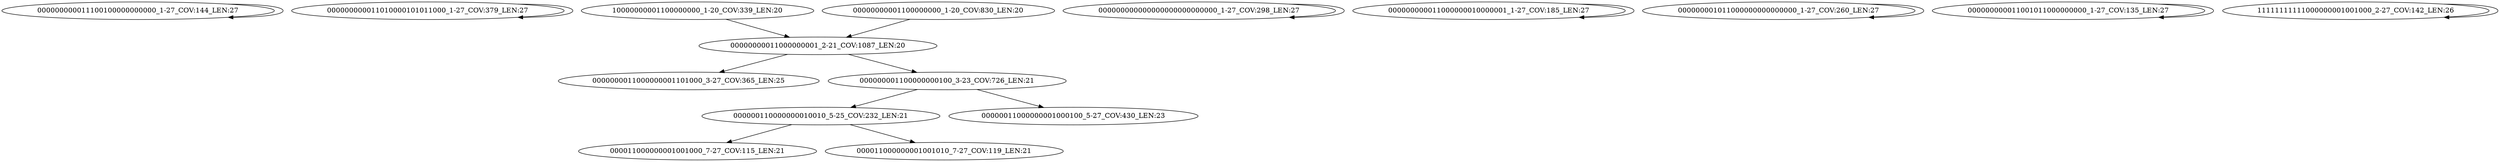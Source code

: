 digraph G {
    "000000000011100100000000000_1-27_COV:144_LEN:27" -> "000000000011100100000000000_1-27_COV:144_LEN:27";
    "000000000011010000101011000_1-27_COV:379_LEN:27" -> "000000000011010000101011000_1-27_COV:379_LEN:27";
    "00000000011000000001_2-21_COV:1087_LEN:20" -> "0000000011000000001101000_3-27_COV:365_LEN:25";
    "00000000011000000001_2-21_COV:1087_LEN:20" -> "000000001100000000100_3-23_COV:726_LEN:21";
    "000000000000000000000000000_1-27_COV:298_LEN:27" -> "000000000000000000000000000_1-27_COV:298_LEN:27";
    "000000000011000000010000001_1-27_COV:185_LEN:27" -> "000000000011000000010000001_1-27_COV:185_LEN:27";
    "10000000001100000000_1-20_COV:339_LEN:20" -> "00000000011000000001_2-21_COV:1087_LEN:20";
    "00000000001100000000_1-20_COV:830_LEN:20" -> "00000000011000000001_2-21_COV:1087_LEN:20";
    "000000001011000000000000000_1-27_COV:260_LEN:27" -> "000000001011000000000000000_1-27_COV:260_LEN:27";
    "000000110000000010010_5-25_COV:232_LEN:21" -> "000011000000001001000_7-27_COV:115_LEN:21";
    "000000110000000010010_5-25_COV:232_LEN:21" -> "000011000000001001010_7-27_COV:119_LEN:21";
    "000000000011001011000000000_1-27_COV:135_LEN:27" -> "000000000011001011000000000_1-27_COV:135_LEN:27";
    "000000001100000000100_3-23_COV:726_LEN:21" -> "00000011000000001000100_5-27_COV:430_LEN:23";
    "000000001100000000100_3-23_COV:726_LEN:21" -> "000000110000000010010_5-25_COV:232_LEN:21";
    "11111111111000000001001000_2-27_COV:142_LEN:26" -> "11111111111000000001001000_2-27_COV:142_LEN:26";
}
